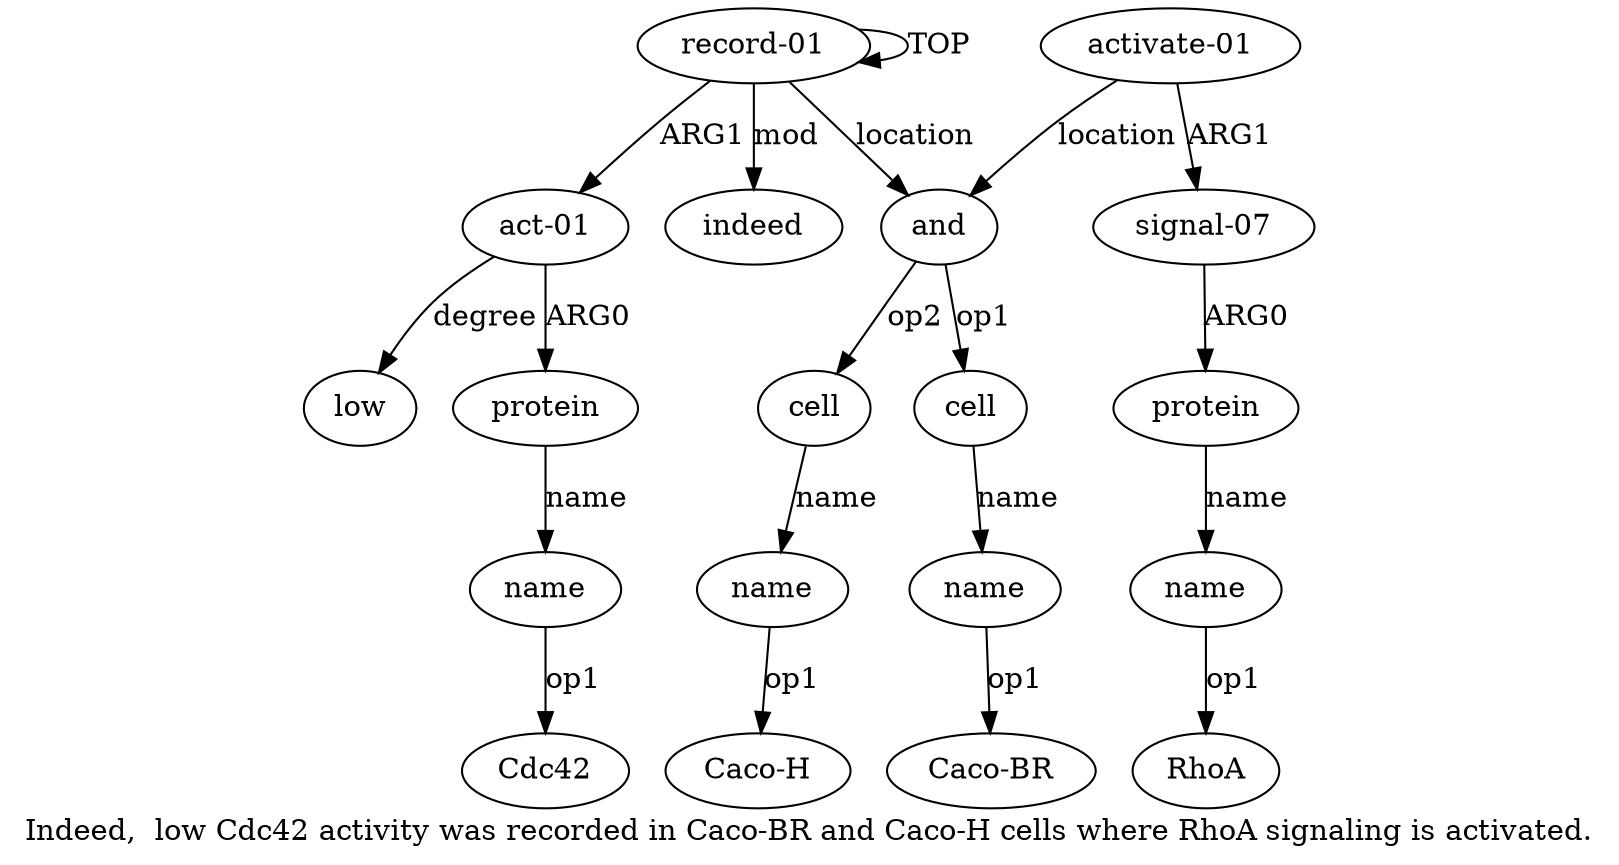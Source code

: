 digraph  {
	graph [label="Indeed,  low Cdc42 activity was recorded in Caco-BR and Caco-H cells where RhoA signaling is activated."];
	node [label="\N"];
	a14	 [color=black,
		gold_ind=14,
		gold_label=indeed,
		label=indeed,
		test_ind=14,
		test_label=indeed];
	"a3 Cdc42"	 [color=black,
		gold_ind=-1,
		gold_label=Cdc42,
		label=Cdc42,
		test_ind=-1,
		test_label=Cdc42];
	a11	 [color=black,
		gold_ind=11,
		gold_label="signal-07",
		label="signal-07",
		test_ind=11,
		test_label="signal-07"];
	a12	 [color=black,
		gold_ind=12,
		gold_label=protein,
		label=protein,
		test_ind=12,
		test_label=protein];
	a11 -> a12 [key=0,
	color=black,
	gold_label=ARG0,
	label=ARG0,
	test_label=ARG0];
a10 [color=black,
	gold_ind=10,
	gold_label="activate-01",
	label="activate-01",
	test_ind=10,
	test_label="activate-01"];
a10 -> a11 [key=0,
color=black,
gold_label=ARG1,
label=ARG1,
test_label=ARG1];
a5 [color=black,
gold_ind=5,
gold_label=and,
label=and,
test_ind=5,
test_label=and];
a10 -> a5 [key=0,
color=black,
gold_label=location,
label=location,
test_label=location];
a13 [color=black,
gold_ind=13,
gold_label=name,
label=name,
test_ind=13,
test_label=name];
"a13 RhoA" [color=black,
gold_ind=-1,
gold_label=RhoA,
label=RhoA,
test_ind=-1,
test_label=RhoA];
a13 -> "a13 RhoA" [key=0,
color=black,
gold_label=op1,
label=op1,
test_label=op1];
a12 -> a13 [key=0,
color=black,
gold_label=name,
label=name,
test_label=name];
"a7 Caco-BR" [color=black,
gold_ind=-1,
gold_label="Caco-BR",
label="Caco-BR",
test_ind=-1,
test_label="Caco-BR"];
a1 [color=black,
gold_ind=1,
gold_label="act-01",
label="act-01",
test_ind=1,
test_label="act-01"];
a2 [color=black,
gold_ind=2,
gold_label=protein,
label=protein,
test_ind=2,
test_label=protein];
a1 -> a2 [key=0,
color=black,
gold_label=ARG0,
label=ARG0,
test_label=ARG0];
a4 [color=black,
gold_ind=4,
gold_label=low,
label=low,
test_ind=4,
test_label=low];
a1 -> a4 [key=0,
color=black,
gold_label=degree,
label=degree,
test_label=degree];
a0 [color=black,
gold_ind=0,
gold_label="record-01",
label="record-01",
test_ind=0,
test_label="record-01"];
a0 -> a14 [key=0,
color=black,
gold_label=mod,
label=mod,
test_label=mod];
a0 -> a1 [key=0,
color=black,
gold_label=ARG1,
label=ARG1,
test_label=ARG1];
a0 -> a0 [key=0,
color=black,
gold_label=TOP,
label=TOP,
test_label=TOP];
a0 -> a5 [key=0,
color=black,
gold_label=location,
label=location,
test_label=location];
a3 [color=black,
gold_ind=3,
gold_label=name,
label=name,
test_ind=3,
test_label=name];
a3 -> "a3 Cdc42" [key=0,
color=black,
gold_label=op1,
label=op1,
test_label=op1];
a2 -> a3 [key=0,
color=black,
gold_label=name,
label=name,
test_label=name];
a6 [color=black,
gold_ind=6,
gold_label=cell,
label=cell,
test_ind=6,
test_label=cell];
a5 -> a6 [key=0,
color=black,
gold_label=op1,
label=op1,
test_label=op1];
a8 [color=black,
gold_ind=8,
gold_label=cell,
label=cell,
test_ind=8,
test_label=cell];
a5 -> a8 [key=0,
color=black,
gold_label=op2,
label=op2,
test_label=op2];
a7 [color=black,
gold_ind=7,
gold_label=name,
label=name,
test_ind=7,
test_label=name];
a7 -> "a7 Caco-BR" [key=0,
color=black,
gold_label=op1,
label=op1,
test_label=op1];
a6 -> a7 [key=0,
color=black,
gold_label=name,
label=name,
test_label=name];
a9 [color=black,
gold_ind=9,
gold_label=name,
label=name,
test_ind=9,
test_label=name];
"a9 Caco-H" [color=black,
gold_ind=-1,
gold_label="Caco-H",
label="Caco-H",
test_ind=-1,
test_label="Caco-H"];
a9 -> "a9 Caco-H" [key=0,
color=black,
gold_label=op1,
label=op1,
test_label=op1];
a8 -> a9 [key=0,
color=black,
gold_label=name,
label=name,
test_label=name];
}
